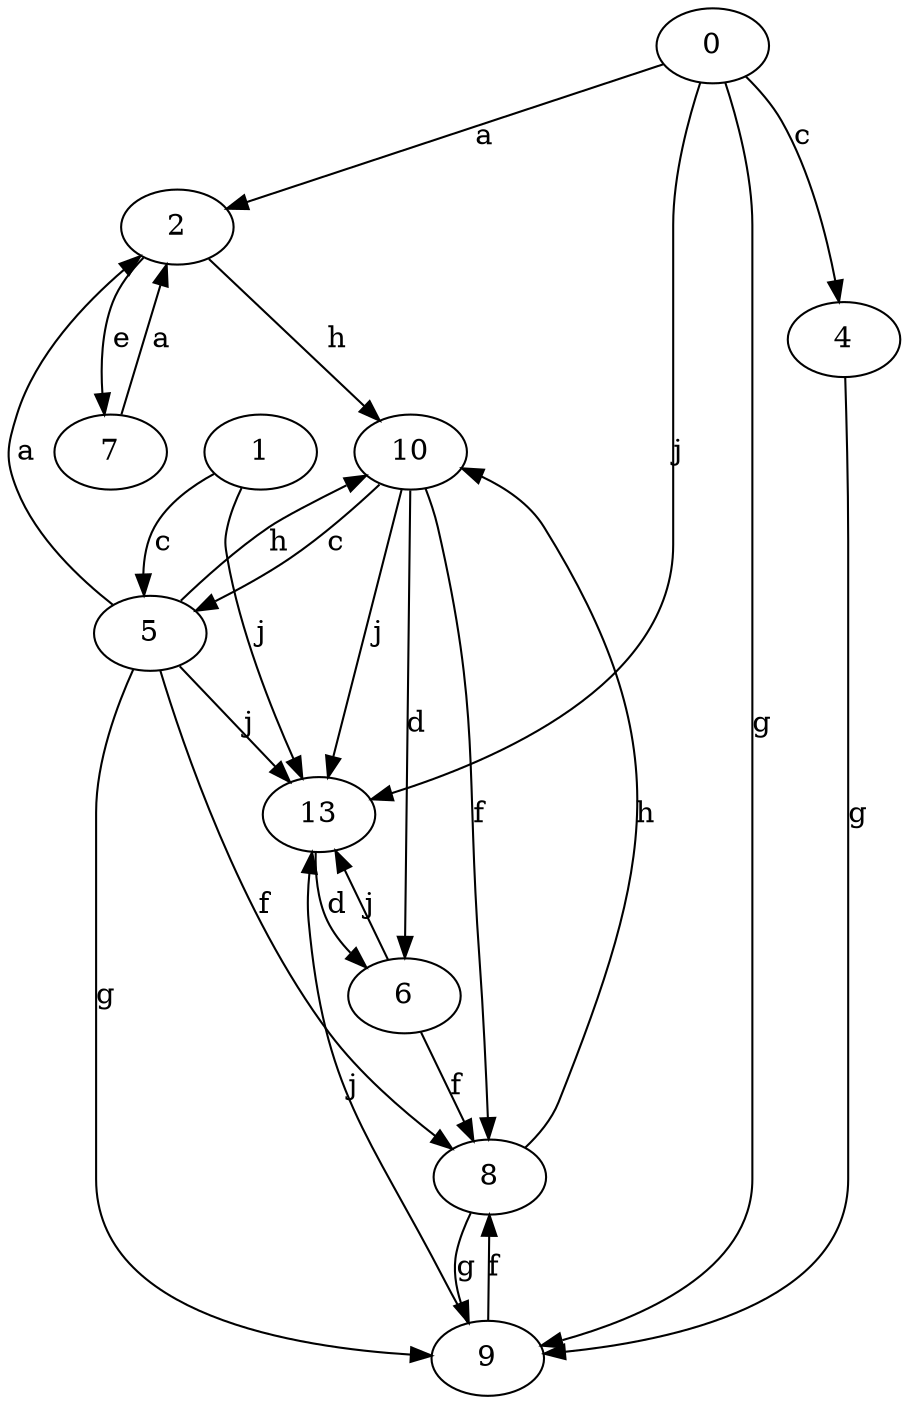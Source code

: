strict digraph  {
0;
1;
2;
4;
5;
6;
7;
8;
9;
10;
13;
0 -> 2  [label=a];
0 -> 4  [label=c];
0 -> 9  [label=g];
0 -> 13  [label=j];
1 -> 5  [label=c];
1 -> 13  [label=j];
2 -> 7  [label=e];
2 -> 10  [label=h];
4 -> 9  [label=g];
5 -> 2  [label=a];
5 -> 8  [label=f];
5 -> 9  [label=g];
5 -> 10  [label=h];
5 -> 13  [label=j];
6 -> 8  [label=f];
6 -> 13  [label=j];
7 -> 2  [label=a];
8 -> 9  [label=g];
8 -> 10  [label=h];
9 -> 8  [label=f];
9 -> 13  [label=j];
10 -> 5  [label=c];
10 -> 6  [label=d];
10 -> 8  [label=f];
10 -> 13  [label=j];
13 -> 6  [label=d];
}
